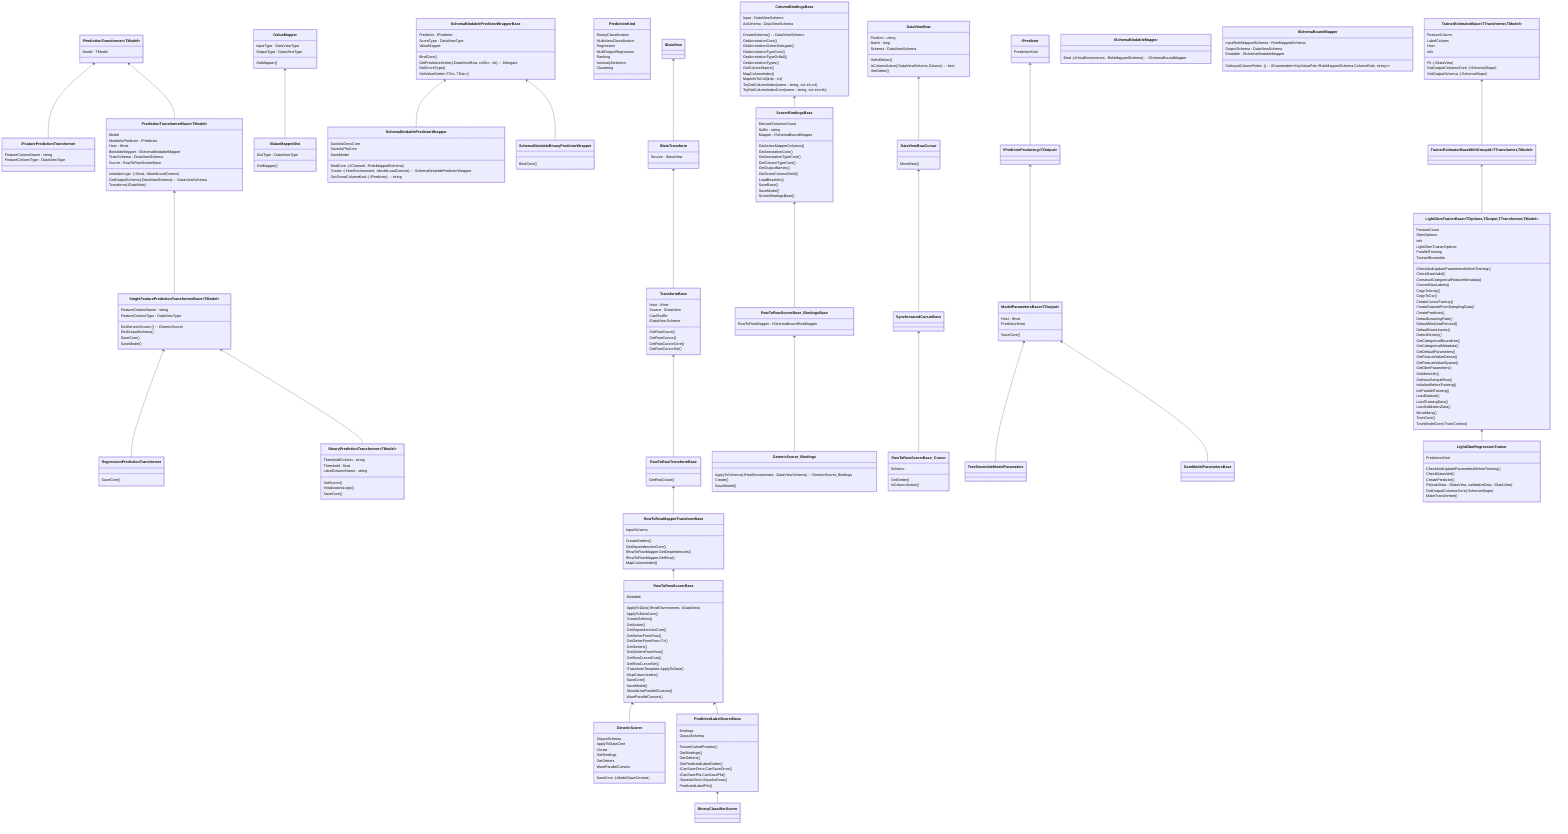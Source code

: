 classDiagram 

    class IPredictionTransformer~TModel~ {
      Model : TModel
    }
    
    class IFeaturePredictionTransformer {
        FeatureColumnName : string
        FeatureColumnType : DataViewType
    }

    IPredictionTransformer~TModel~ <-- IFeaturePredictionTransformer  

    class PredictionTransformerBase~TModel~ {
        Model 
        ModelAsPredictor : IPredictor
        Host : IHost
        BindableMapper : ISchemaBindableMapper
        TrainSchema : DataViewSchema
        Scorer : RowToRowScorerBase
        InitializeLogic : (:IHost, :ModelLoadContext)
        GetOutputSchema(:DataViewSchema) : DataViewSchema
        Transform( :IDataView )
    }
    class SingleFeaturePredictionTransformerBase~TModel~ {
        FeatureColumnName : string
        FeatureColumnType : DataViewType
        GetGenericScorer: () : GenericScorer
        GetOutputSchema()
        SaveCore()
        SaveModel()
    }
    class RegressionPredictionTransformer {
        SaveCore()
    }
    class BinaryPredictionTransformer~TModel~ {
        ThresholdColumn : string
        Threshold : float
        LabelColumnName : string
        SetScorer() 
        InitializationLogic()
        SaveCore()
    }

    IPredictionTransformer~TModel~ <-- PredictionTransformerBase  
    PredictionTransformerBase <-- SingleFeaturePredictionTransformerBase
    SingleFeaturePredictionTransformerBase <-- RegressionPredictionTransformer
    SingleFeaturePredictionTransformerBase <-- BinaryPredictionTransformer~TModel~

    class IValueMapper {
        InputType : DataViewType
        OutputType : DataViewType
        GetMapper()
    }
    class IValueMapperDist {
        DistType : DataViewType
        GetMapper()
    }
    IValueMapper <-- IValueMapperDist

    class SchemaBindablePredictorWrapperBase {
    Predictor : IPredictor
    ScoreType : DataViewType
    ValueMapper
    BindCore()
    GetPredictionGetter(:DataViewRow, colSrc : int) : Delegate
    GetScoreType()
    GetValueGetter~TSrc, TDst~()
    }
    class SchemaBindablePredictorWrapper {
    BindCore : (:IChannel, :RoleMappedSchema)
    Create : (:HostEnvironment, :ModelLoadContext) : SchemaBindablePredictorWrapper
    GetScoreColumnKind : (:IPredictor) : string
    SaveAsOnnxCore
    SaveAsPfaCore
    SaveModel    
    }
    class SchemaBindableBinaryPredictorWrapper {
        BindCore()
    }
    SchemaBindablePredictorWrapperBase <-- SchemaBindableBinaryPredictorWrapper 
    SchemaBindablePredictorWrapperBase <-- SchemaBindablePredictorWrapper 

    class PredictionKind {
    BinaryClassification
    MulticlassClassification
    Regression
    MultiOutputRegression
    Ranking
    AnomalyDetection
    Clustering
    }

    %% The transform tree

    class IDataView
    class IDataTransform {
      Source : IDataView
    }
    class TransformBase {
        Host : IHost 
        Source : IDataView
        CanShuffle
        IDataView.Schema
        GetRowCount()
        GetRowCursor()
        GetRowCursorCore()
        GetRowCursorSet()
    }
    class RowToRowTransformBase {
      GetRowCount()
    }
    class RowToRowMapperTransformBase {
      InputSchema
      CreateGetters()
      GetDependenciesCore()
      IRowToRowMapper.GetDependencies()
      IRowToRowMapper.GetRow()
      MapColumnIndex()
    }       
    class RowToRowScorerBase {
      Bindable
      ApplyToData (:IHostEnvironment, :IDataView)
      ApplyToDataCore()
      CreateGetters()
      GetActive()
      GetDependenciesCore()
      GetGetterFromRow()
      GetGetterFromRow~T~()
      GetGetters()
      GetGettersFromRow()
      GetRowCursorCore()
      GetRowCursorSet()
      ITransformTemplate.ApplyToData()
      MapColumnIndex()
      SaveCore()
      SaveModel()
      ShouldUseParallelCursors()
      WantParallelCursors()
    }

    class GenericScorer {
      OutputSchema
      ApplyToDataCore
      Create
      GetBindings
      GetGetters
      SaveCore : (:ModelSaveContext)
      WantParallelCursors
    }
    class BinaryClassifierScorer
    class PredictedLabelScorerBase {
        Bindings
        OutputSchema
        EnsureCahedPosition()
        GetBindings()
        GetGetters()
        GetPredictedLabelGetter()
        ICanSaveOnnx.CanSaveOnnx()
        ICanSavePfa.CanSavePfa()
        ISaveAsOnnx.SaveAsOnnx()
        PredictedLabelPfa()
    }
    IDataView <-- IDataTransform
    IDataTransform <-- TransformBase
    TransformBase <-- RowToRowTransformBase
    RowToRowTransformBase <-- RowToRowMapperTransformBase 
    RowToRowMapperTransformBase <-- RowToRowScorerBase
    RowToRowScorerBase <-- GenericScorer
    PredictedLabelScorerBase <-- BinaryClassifierScorer
    RowToRowScorerBase <-- PredictedLabelScorerBase

    class BinaryClassifierScorer
    class PredictedLabelScorerBase

    class GenericScorer_Bindings {
      ApplyToSchema(:IHostEnvironment, :DataViewSchema) : GenericScorer_Bindings 
      Create()
      SaveModel()
    }
    class RowToRowScorerBase_BindingsBase {
      RowToRowMapper : ISchemaBoundRowMapper
    }
    class ScorerBindingsBase {
      DerivedColumnnCount
      Suffix : string
      Mapper : ISchemaBoundMapper
      GetActiveMapperColumns()
      GetAnnotationCore()
      GetAnnotationTypeCore()
      GetColumnTypeCore()
      GetOutputNames()
      GetScoreColumnSetId()
      LoadBaseInfo()
      SaveBase()
      SaveModel()
      ScorerBindingsBase()
    }
    class ColumnBindingsBase {
      Input : DataViewSchema
      AsSchema : DataViewSchema
      CreateSchema() : DataViewSchema
      GetAnnotationCore()
      GetAnnotationGetterDelegate()
      GetAnnotationTypeCore()
      GetAnnotationTypeOrNull()
      GetAnnotationTypes()
      GetColumnName()
      MapColumnIndex()
      MapInfoToCol(iinfo : int)
      TryGetColumnIndex(name : string, out int col)
      TryGetColumnIndexCore(name : string, out int info)
    }
    RowToRowScorerBase_BindingsBase <-- GenericScorer_Bindings
    ScorerBindingsBase <-- RowToRowScorerBase_BindingsBase
    ColumnBindingsBase <-- ScorerBindingsBase

    class DataViewRow {
      Position : ulong
      Batch : long
      Schema : DataViewSchema
      GetIdGetter()
      IsColumnActive(:DataViewSchema.Column) : bool
      GetGetter()
    }
    class DataViewRowCursor {
      MoveNext()
    }
    class SynchronizedCursorBase
    class RowToRowScorerBase_Cursor {
      Schema
      GetGetter()
      IsColumnActive()
    }
    DataViewRow <-- DataViewRowCursor
    DataViewRowCursor <-- SynchronizedCursorBase
    SynchronizedCursorBase <-- RowToRowScorerBase_Cursor

    class IPredictor {
        PredictionKind
    }
    class IPredictorProducing~TOutput~
    class ModelParametersBase~TOutput~ {
        Host : IHost 
        PredictionKind
        SaveCore()
    }
    class TreeEnsembleModelParameters
    class GamModelParametersBase
    IPredictor <-- IPredictorProducing
    IPredictorProducing <-- ModelParametersBase 
    ModelParametersBase <-- TreeEnsembleModelParameters
    ModelParametersBase <-- GamModelParametersBase

    class ISchemaBindableMapper {
      Bind : (:IHostEnvironment, :RoleMappedSchema) : ISchemaBoundMapper
    }

    class ISchemaBoundMapper {
      InputRoleMappedSchema : RoleMappedSchema
      OutputSchema : DataViewSchema
      Bindable : ISchemaBindableMapper
      GetInputColumnRoles : () : IEnumerable~KeyValuePair~RoleMappedSchema.ColumnRole, string~~
    }

    class TrainerEstimatorBase~TTransformer,TModel~ {
      FeatureColumn
      LabelColumn
      Host
      Info
      Fit : (:IDataView) 
      GetOutputColumnsCore : (:SchemaShape)
      GetOutputSchema : (:SchemaShape)
    }
    class TrainerEstimatorBaseWithGroupId~TTransformer,TModel~
    TrainerEstimatorBase~TTransformer,TModel~  <-- TrainerEstimatorBaseWithGroupId~TTransformer,TModel~

    class LightGbmTrainerBase~TOptions,TOutput,TTransformer,TModel~ {
      FeatureCount 
      GbmOptions
      Info
      LightGbmTrainerOptions
      ParallelTraining
      TrainedEnsemble
      CheckAndUpdateParametersBeforeTraining()
      CheckDataValid()
      ConstructCategoricalFeatureMetadata()
      ConvertNanLabels()
      CopyToArray()
      CopyToCsr()
      CreateCursorFactory()
      CreateDatasetFromSamplingData()
      CreatePredictor()
      DefaultLearningRate()
      DefaultMinDataPerLeaf()
      DefaultNumLeaves()
      DetectDensity()
      GetCategoricalBoundires()
      GetCategoricalMetadata()
      GetDefaultParameters()
      GetFeatureValueDense()
      GetFeatureValueSparse()
      GetGbmParameters()
      GetMetaInfo()
      GetNumSampleRow()
      InitializeBeforeTraining()
      InitParallelTraining()
      LoadDataset()
      LoadTrainingData()
      LoadValidationData()
      MoveMany()
      TrainCore()
      TrainModelCore(:TrainContext)
    }
    TrainerEstimatorBaseWithGroupId~TTransformer,TModel~ <-- LightGbmTrainerBase~TOptions,TOutput,TTransformer,TModel~

    class LightGbmRegressionTrainer {
      PredictionKind
      CheckAndUpdateParametersBeforeTraining()
      CheckDataValid()
      CreatePredictor()
      Fit(trainData : IDataView, validationData : IDataView)
      GetOutputColumnsCore(:SchemaShape)
      MakeTransformer()
    }
    LightGbmTrainerBase~TOptions,float,TTransformer,TModel~ <-- LightGbmRegressionTrainer